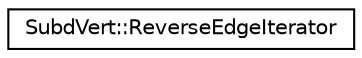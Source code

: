 digraph G
{
  edge [fontname="Helvetica",fontsize="10",labelfontname="Helvetica",labelfontsize="10"];
  node [fontname="Helvetica",fontsize="10",shape=record];
  rankdir=LR;
  Node1 [label="SubdVert::ReverseEdgeIterator",height=0.2,width=0.4,color="black", fillcolor="white", style="filled",URL="$d1/dfb/classSubdVert_1_1ReverseEdgeIterator.html"];
}
